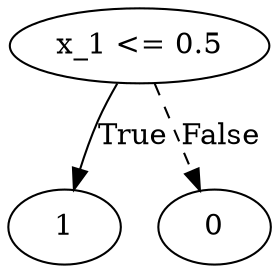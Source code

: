 digraph {
0 [label="x_1 <= 0.5"];
1 [label="1"];
0 -> 1 [label="True"];
2 [label="0"];
0 -> 2 [style="dashed", label="False"];

}